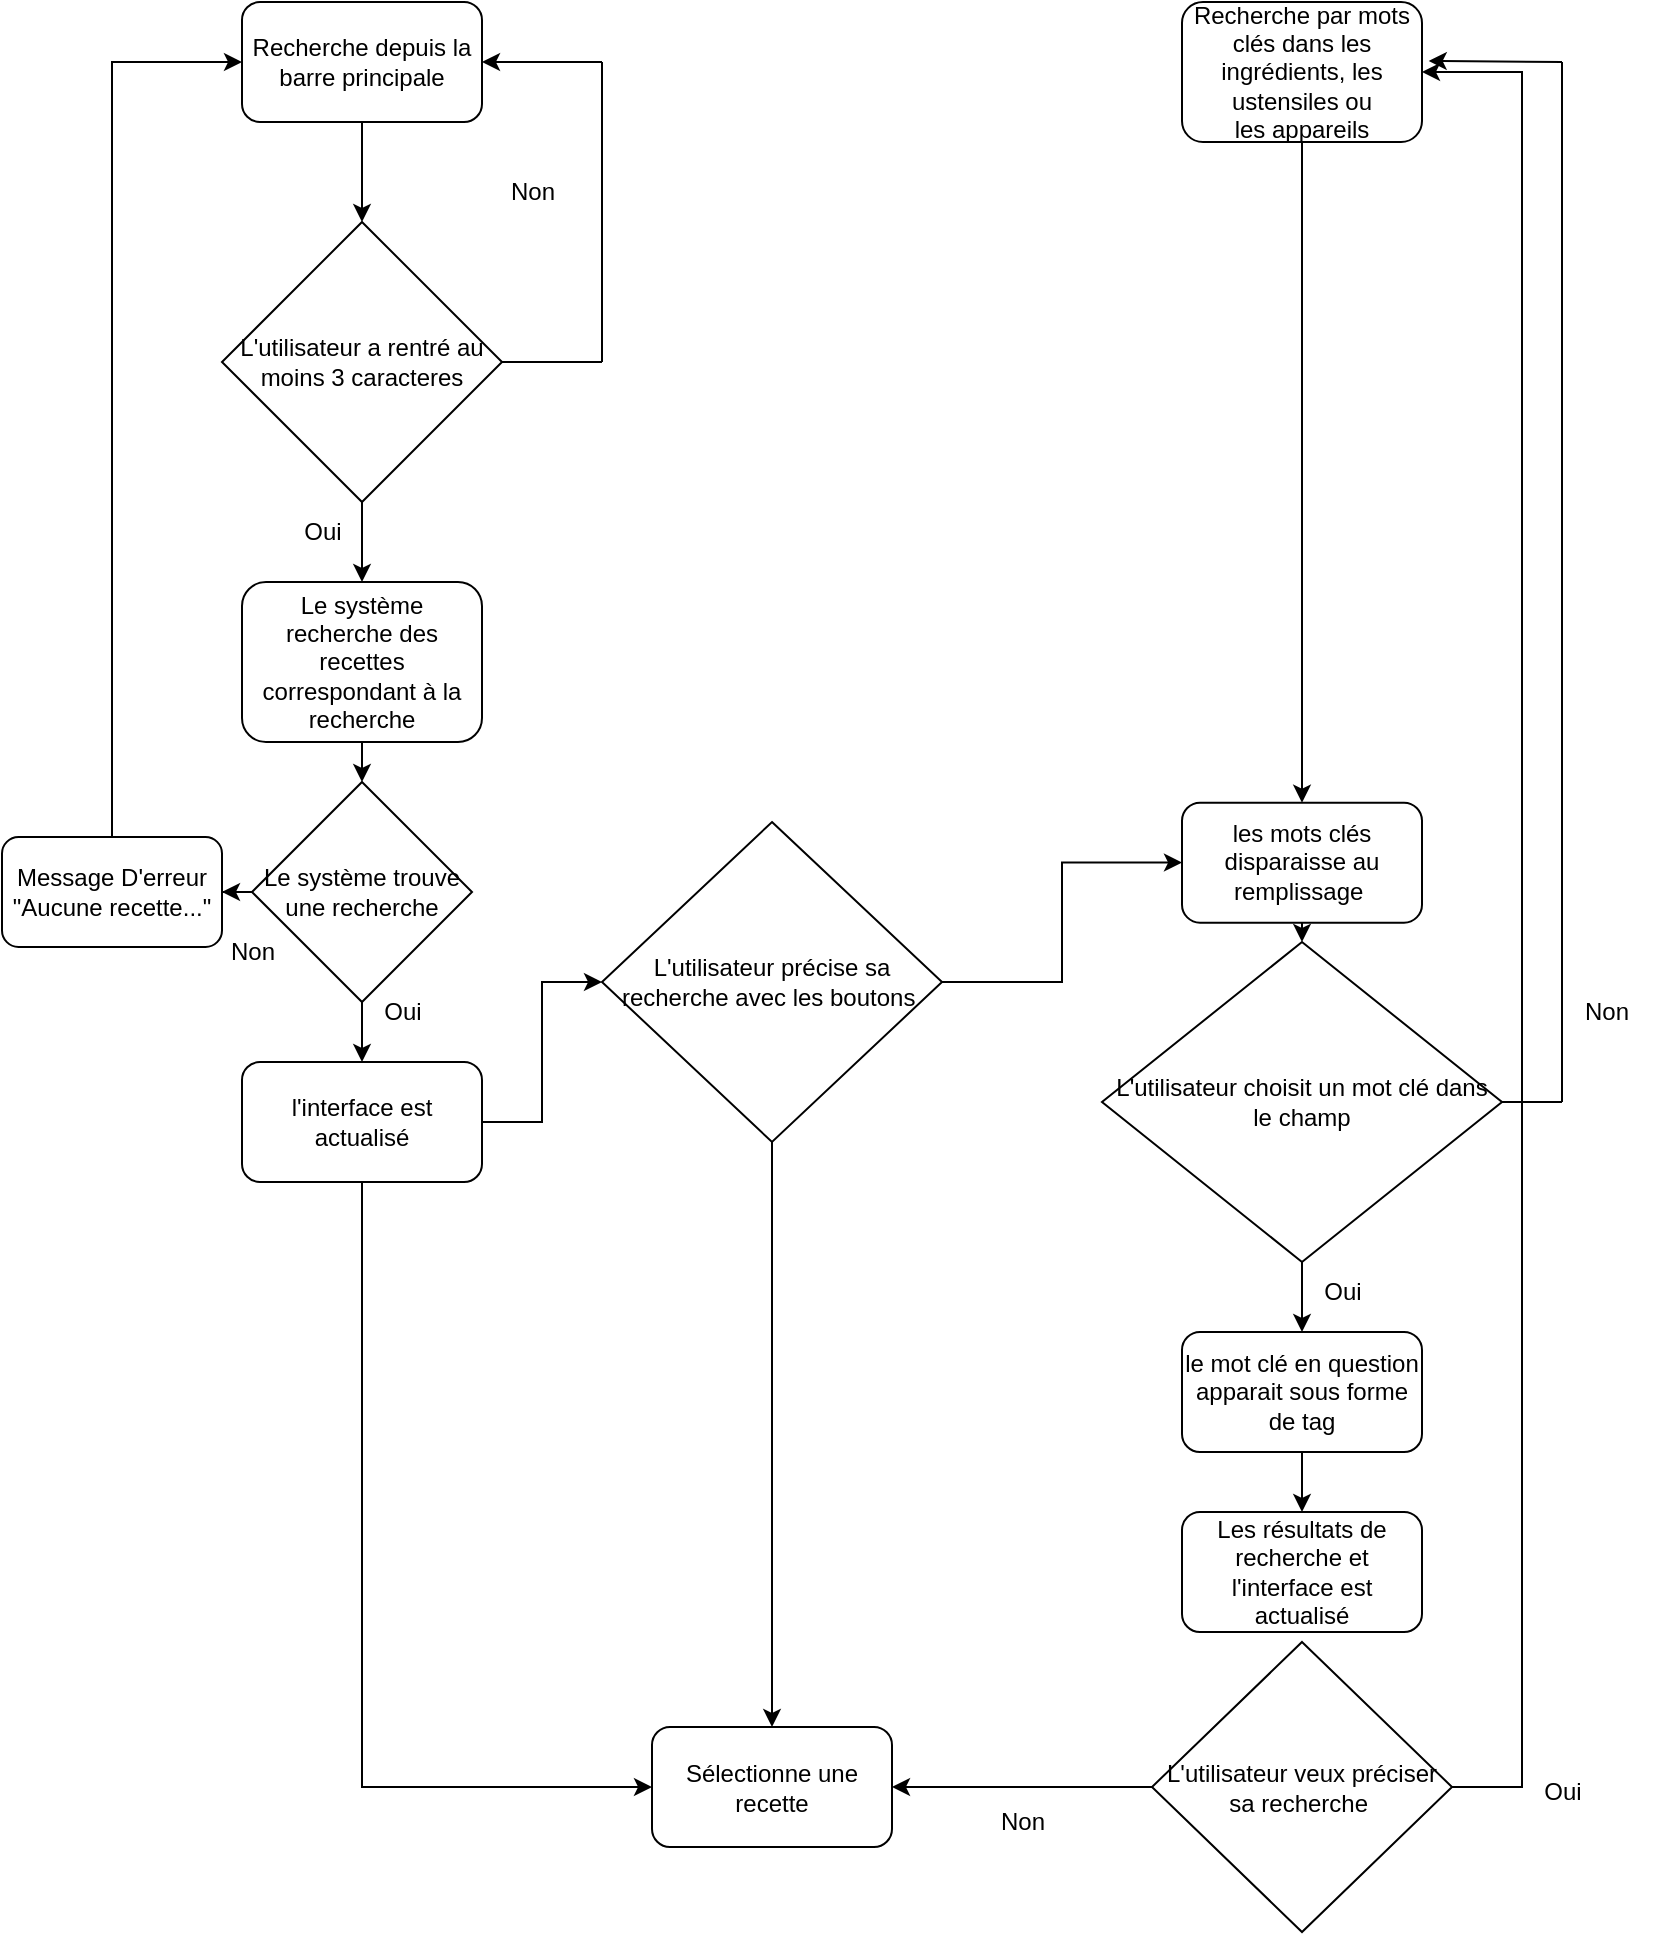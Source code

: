 <mxfile version="20.3.0" type="device"><diagram id="xsVva8Aq2hi3ciiCSaSA" name="Page-1"><mxGraphModel dx="1185" dy="638" grid="1" gridSize="10" guides="1" tooltips="1" connect="1" arrows="1" fold="1" page="1" pageScale="1" pageWidth="827" pageHeight="1169" math="0" shadow="0"><root><mxCell id="0"/><mxCell id="1" parent="0"/><mxCell id="e-Ym0OOlFOXl1KdvHUMm-1" value="Recherche depuis la barre principale" style="rounded=1;whiteSpace=wrap;html=1;" vertex="1" parent="1"><mxGeometry x="120" y="50" width="120" height="60" as="geometry"/></mxCell><mxCell id="e-Ym0OOlFOXl1KdvHUMm-37" style="edgeStyle=orthogonalEdgeStyle;rounded=0;orthogonalLoop=1;jettySize=auto;html=1;entryX=0.5;entryY=0;entryDx=0;entryDy=0;" edge="1" parent="1" source="e-Ym0OOlFOXl1KdvHUMm-2" target="e-Ym0OOlFOXl1KdvHUMm-24"><mxGeometry relative="1" as="geometry"/></mxCell><mxCell id="e-Ym0OOlFOXl1KdvHUMm-2" value="Recherche par mots clés dans les ingrédients, les ustensiles ou&lt;br/&gt;les appareils" style="rounded=1;whiteSpace=wrap;html=1;" vertex="1" parent="1"><mxGeometry x="590" y="50" width="120" height="70" as="geometry"/></mxCell><mxCell id="e-Ym0OOlFOXl1KdvHUMm-3" value="" style="endArrow=classic;html=1;rounded=0;exitX=0.5;exitY=1;exitDx=0;exitDy=0;" edge="1" parent="1" source="e-Ym0OOlFOXl1KdvHUMm-1" target="e-Ym0OOlFOXl1KdvHUMm-4"><mxGeometry width="50" height="50" relative="1" as="geometry"><mxPoint x="490" y="240" as="sourcePoint"/><mxPoint x="180" y="200" as="targetPoint"/></mxGeometry></mxCell><mxCell id="e-Ym0OOlFOXl1KdvHUMm-4" value="L'utilisateur a rentré au moins 3 caracteres" style="rhombus;whiteSpace=wrap;html=1;" vertex="1" parent="1"><mxGeometry x="110" y="160" width="140" height="140" as="geometry"/></mxCell><mxCell id="e-Ym0OOlFOXl1KdvHUMm-5" value="" style="endArrow=classic;html=1;rounded=0;" edge="1" parent="1"><mxGeometry width="50" height="50" relative="1" as="geometry"><mxPoint x="300" y="80" as="sourcePoint"/><mxPoint x="240" y="80" as="targetPoint"/></mxGeometry></mxCell><mxCell id="e-Ym0OOlFOXl1KdvHUMm-6" value="" style="endArrow=none;html=1;rounded=0;" edge="1" parent="1"><mxGeometry width="50" height="50" relative="1" as="geometry"><mxPoint x="300" y="230" as="sourcePoint"/><mxPoint x="300" y="80" as="targetPoint"/></mxGeometry></mxCell><mxCell id="e-Ym0OOlFOXl1KdvHUMm-7" value="" style="endArrow=none;html=1;rounded=0;" edge="1" parent="1"><mxGeometry width="50" height="50" relative="1" as="geometry"><mxPoint x="300" y="230" as="sourcePoint"/><mxPoint x="250" y="230" as="targetPoint"/></mxGeometry></mxCell><mxCell id="e-Ym0OOlFOXl1KdvHUMm-8" value="Non" style="text;html=1;align=center;verticalAlign=middle;resizable=0;points=[];autosize=1;strokeColor=none;fillColor=none;" vertex="1" parent="1"><mxGeometry x="240" y="130" width="50" height="30" as="geometry"/></mxCell><mxCell id="e-Ym0OOlFOXl1KdvHUMm-9" value="" style="endArrow=classic;html=1;rounded=0;exitX=0.5;exitY=1;exitDx=0;exitDy=0;" edge="1" parent="1" source="e-Ym0OOlFOXl1KdvHUMm-4" target="e-Ym0OOlFOXl1KdvHUMm-10"><mxGeometry width="50" height="50" relative="1" as="geometry"><mxPoint x="490" y="290" as="sourcePoint"/><mxPoint x="180" y="370" as="targetPoint"/></mxGeometry></mxCell><mxCell id="e-Ym0OOlFOXl1KdvHUMm-49" style="edgeStyle=orthogonalEdgeStyle;rounded=0;orthogonalLoop=1;jettySize=auto;html=1;exitX=0.5;exitY=1;exitDx=0;exitDy=0;entryX=0.5;entryY=0;entryDx=0;entryDy=0;" edge="1" parent="1" source="e-Ym0OOlFOXl1KdvHUMm-10" target="e-Ym0OOlFOXl1KdvHUMm-48"><mxGeometry relative="1" as="geometry"/></mxCell><mxCell id="e-Ym0OOlFOXl1KdvHUMm-10" value="Le système recherche des recettes correspondant à la recherche" style="rounded=1;whiteSpace=wrap;html=1;" vertex="1" parent="1"><mxGeometry x="120" y="340" width="120" height="80" as="geometry"/></mxCell><mxCell id="e-Ym0OOlFOXl1KdvHUMm-20" style="edgeStyle=orthogonalEdgeStyle;rounded=0;orthogonalLoop=1;jettySize=auto;html=1;entryX=0;entryY=0.5;entryDx=0;entryDy=0;" edge="1" parent="1" source="e-Ym0OOlFOXl1KdvHUMm-15" target="e-Ym0OOlFOXl1KdvHUMm-19"><mxGeometry relative="1" as="geometry"/></mxCell><mxCell id="e-Ym0OOlFOXl1KdvHUMm-59" style="edgeStyle=orthogonalEdgeStyle;rounded=0;orthogonalLoop=1;jettySize=auto;html=1;exitX=0.5;exitY=1;exitDx=0;exitDy=0;entryX=0;entryY=0.5;entryDx=0;entryDy=0;" edge="1" parent="1" source="e-Ym0OOlFOXl1KdvHUMm-15" target="e-Ym0OOlFOXl1KdvHUMm-22"><mxGeometry relative="1" as="geometry"/></mxCell><mxCell id="e-Ym0OOlFOXl1KdvHUMm-15" value="l'interface est actualisé" style="rounded=1;whiteSpace=wrap;html=1;" vertex="1" parent="1"><mxGeometry x="120" y="580" width="120" height="60" as="geometry"/></mxCell><mxCell id="e-Ym0OOlFOXl1KdvHUMm-16" value="Oui" style="text;html=1;align=center;verticalAlign=middle;resizable=0;points=[];autosize=1;strokeColor=none;fillColor=none;" vertex="1" parent="1"><mxGeometry x="140" y="300" width="40" height="30" as="geometry"/></mxCell><mxCell id="e-Ym0OOlFOXl1KdvHUMm-21" style="edgeStyle=orthogonalEdgeStyle;rounded=0;orthogonalLoop=1;jettySize=auto;html=1;exitX=0.5;exitY=1;exitDx=0;exitDy=0;" edge="1" parent="1" source="e-Ym0OOlFOXl1KdvHUMm-19" target="e-Ym0OOlFOXl1KdvHUMm-22"><mxGeometry relative="1" as="geometry"><mxPoint x="385" y="745" as="targetPoint"/><mxPoint x="385" y="665" as="sourcePoint"/></mxGeometry></mxCell><mxCell id="e-Ym0OOlFOXl1KdvHUMm-23" style="edgeStyle=orthogonalEdgeStyle;rounded=0;orthogonalLoop=1;jettySize=auto;html=1;exitX=1;exitY=0.5;exitDx=0;exitDy=0;" edge="1" parent="1" source="e-Ym0OOlFOXl1KdvHUMm-19" target="e-Ym0OOlFOXl1KdvHUMm-24"><mxGeometry relative="1" as="geometry"><mxPoint x="560" y="480.333" as="targetPoint"/></mxGeometry></mxCell><mxCell id="e-Ym0OOlFOXl1KdvHUMm-19" value="L'utilisateur précise sa recherche avec les boutons&amp;nbsp;" style="rhombus;whiteSpace=wrap;html=1;" vertex="1" parent="1"><mxGeometry x="300" y="460" width="170" height="160" as="geometry"/></mxCell><mxCell id="e-Ym0OOlFOXl1KdvHUMm-22" value="Sélectionne une recette" style="rounded=1;whiteSpace=wrap;html=1;" vertex="1" parent="1"><mxGeometry x="325" y="912.5" width="120" height="60" as="geometry"/></mxCell><mxCell id="e-Ym0OOlFOXl1KdvHUMm-39" style="edgeStyle=orthogonalEdgeStyle;rounded=0;orthogonalLoop=1;jettySize=auto;html=1;exitX=0.5;exitY=1;exitDx=0;exitDy=0;entryX=0.5;entryY=0;entryDx=0;entryDy=0;" edge="1" parent="1" source="e-Ym0OOlFOXl1KdvHUMm-24" target="e-Ym0OOlFOXl1KdvHUMm-38"><mxGeometry relative="1" as="geometry"/></mxCell><mxCell id="e-Ym0OOlFOXl1KdvHUMm-24" value="les mots clés disparaisse au remplissage&amp;nbsp;" style="rounded=1;whiteSpace=wrap;html=1;" vertex="1" parent="1"><mxGeometry x="590" y="450.333" width="120" height="60" as="geometry"/></mxCell><mxCell id="e-Ym0OOlFOXl1KdvHUMm-28" value="le mot clé en question apparait sous forme de tag" style="rounded=1;whiteSpace=wrap;html=1;" vertex="1" parent="1"><mxGeometry x="590" y="715" width="120" height="60" as="geometry"/></mxCell><mxCell id="e-Ym0OOlFOXl1KdvHUMm-29" value="Les résultats de recherche et l'interface est actualisé" style="rounded=1;whiteSpace=wrap;html=1;" vertex="1" parent="1"><mxGeometry x="590" y="805" width="120" height="60" as="geometry"/></mxCell><mxCell id="e-Ym0OOlFOXl1KdvHUMm-30" value="" style="endArrow=classic;html=1;rounded=0;exitX=0.5;exitY=1;exitDx=0;exitDy=0;entryX=0.5;entryY=0;entryDx=0;entryDy=0;" edge="1" parent="1" source="e-Ym0OOlFOXl1KdvHUMm-28" target="e-Ym0OOlFOXl1KdvHUMm-29"><mxGeometry width="50" height="50" relative="1" as="geometry"><mxPoint x="620" y="665" as="sourcePoint"/><mxPoint x="670" y="615" as="targetPoint"/></mxGeometry></mxCell><mxCell id="e-Ym0OOlFOXl1KdvHUMm-40" style="edgeStyle=orthogonalEdgeStyle;rounded=0;orthogonalLoop=1;jettySize=auto;html=1;exitX=0.5;exitY=1;exitDx=0;exitDy=0;entryX=0.5;entryY=0;entryDx=0;entryDy=0;" edge="1" parent="1" source="e-Ym0OOlFOXl1KdvHUMm-38" target="e-Ym0OOlFOXl1KdvHUMm-28"><mxGeometry relative="1" as="geometry"/></mxCell><mxCell id="e-Ym0OOlFOXl1KdvHUMm-38" value="L'utilisateur choisit un mot clé dans le champ" style="rhombus;whiteSpace=wrap;html=1;" vertex="1" parent="1"><mxGeometry x="550" y="520" width="200" height="160" as="geometry"/></mxCell><mxCell id="e-Ym0OOlFOXl1KdvHUMm-41" value="" style="endArrow=none;html=1;rounded=0;exitX=1;exitY=0.5;exitDx=0;exitDy=0;" edge="1" parent="1" source="e-Ym0OOlFOXl1KdvHUMm-38"><mxGeometry width="50" height="50" relative="1" as="geometry"><mxPoint x="520" y="580" as="sourcePoint"/><mxPoint x="780" y="600" as="targetPoint"/></mxGeometry></mxCell><mxCell id="e-Ym0OOlFOXl1KdvHUMm-42" value="" style="endArrow=none;html=1;rounded=0;" edge="1" parent="1"><mxGeometry width="50" height="50" relative="1" as="geometry"><mxPoint x="780" y="600" as="sourcePoint"/><mxPoint x="780" y="80" as="targetPoint"/></mxGeometry></mxCell><mxCell id="e-Ym0OOlFOXl1KdvHUMm-44" value="" style="endArrow=classic;html=1;rounded=0;entryX=1.028;entryY=0.421;entryDx=0;entryDy=0;entryPerimeter=0;" edge="1" parent="1" target="e-Ym0OOlFOXl1KdvHUMm-2"><mxGeometry width="50" height="50" relative="1" as="geometry"><mxPoint x="780" y="80" as="sourcePoint"/><mxPoint x="570" y="200" as="targetPoint"/></mxGeometry></mxCell><mxCell id="e-Ym0OOlFOXl1KdvHUMm-45" value="Oui" style="text;html=1;align=center;verticalAlign=middle;resizable=0;points=[];autosize=1;strokeColor=none;fillColor=none;" vertex="1" parent="1"><mxGeometry x="650" y="680" width="40" height="30" as="geometry"/></mxCell><mxCell id="e-Ym0OOlFOXl1KdvHUMm-46" value="Non" style="text;html=1;align=center;verticalAlign=middle;resizable=0;points=[];autosize=1;strokeColor=none;fillColor=none;" vertex="1" parent="1"><mxGeometry x="777" y="540" width="50" height="30" as="geometry"/></mxCell><mxCell id="e-Ym0OOlFOXl1KdvHUMm-50" style="edgeStyle=orthogonalEdgeStyle;rounded=0;orthogonalLoop=1;jettySize=auto;html=1;exitX=0.5;exitY=1;exitDx=0;exitDy=0;entryX=0.5;entryY=0;entryDx=0;entryDy=0;" edge="1" parent="1" source="e-Ym0OOlFOXl1KdvHUMm-48" target="e-Ym0OOlFOXl1KdvHUMm-15"><mxGeometry relative="1" as="geometry"/></mxCell><mxCell id="e-Ym0OOlFOXl1KdvHUMm-53" style="edgeStyle=orthogonalEdgeStyle;rounded=0;orthogonalLoop=1;jettySize=auto;html=1;exitX=0;exitY=0.5;exitDx=0;exitDy=0;" edge="1" parent="1" source="e-Ym0OOlFOXl1KdvHUMm-48" target="e-Ym0OOlFOXl1KdvHUMm-52"><mxGeometry relative="1" as="geometry"/></mxCell><mxCell id="e-Ym0OOlFOXl1KdvHUMm-48" value="Le système trouve une recherche" style="rhombus;whiteSpace=wrap;html=1;" vertex="1" parent="1"><mxGeometry x="125" y="440" width="110" height="110" as="geometry"/></mxCell><mxCell id="e-Ym0OOlFOXl1KdvHUMm-56" style="edgeStyle=orthogonalEdgeStyle;rounded=0;orthogonalLoop=1;jettySize=auto;html=1;exitX=0.5;exitY=0;exitDx=0;exitDy=0;entryX=0;entryY=0.5;entryDx=0;entryDy=0;" edge="1" parent="1" source="e-Ym0OOlFOXl1KdvHUMm-52" target="e-Ym0OOlFOXl1KdvHUMm-1"><mxGeometry relative="1" as="geometry"/></mxCell><mxCell id="e-Ym0OOlFOXl1KdvHUMm-52" value="Message D'erreur&lt;br&gt;&quot;Aucune recette...&quot;" style="rounded=1;whiteSpace=wrap;html=1;" vertex="1" parent="1"><mxGeometry y="467.5" width="110" height="55" as="geometry"/></mxCell><mxCell id="e-Ym0OOlFOXl1KdvHUMm-54" value="Non" style="text;html=1;align=center;verticalAlign=middle;resizable=0;points=[];autosize=1;strokeColor=none;fillColor=none;" vertex="1" parent="1"><mxGeometry x="100" y="510" width="50" height="30" as="geometry"/></mxCell><mxCell id="e-Ym0OOlFOXl1KdvHUMm-55" value="Oui" style="text;html=1;align=center;verticalAlign=middle;resizable=0;points=[];autosize=1;strokeColor=none;fillColor=none;" vertex="1" parent="1"><mxGeometry x="180" y="540" width="40" height="30" as="geometry"/></mxCell><mxCell id="e-Ym0OOlFOXl1KdvHUMm-58" style="edgeStyle=orthogonalEdgeStyle;rounded=0;orthogonalLoop=1;jettySize=auto;html=1;exitX=0;exitY=0.5;exitDx=0;exitDy=0;entryX=1;entryY=0.5;entryDx=0;entryDy=0;" edge="1" parent="1" source="e-Ym0OOlFOXl1KdvHUMm-57" target="e-Ym0OOlFOXl1KdvHUMm-22"><mxGeometry relative="1" as="geometry"/></mxCell><mxCell id="e-Ym0OOlFOXl1KdvHUMm-60" style="edgeStyle=orthogonalEdgeStyle;rounded=0;orthogonalLoop=1;jettySize=auto;html=1;exitX=1;exitY=0.5;exitDx=0;exitDy=0;entryX=1;entryY=0.5;entryDx=0;entryDy=0;" edge="1" parent="1" source="e-Ym0OOlFOXl1KdvHUMm-57" target="e-Ym0OOlFOXl1KdvHUMm-2"><mxGeometry relative="1" as="geometry"><Array as="points"><mxPoint x="760" y="943"/><mxPoint x="760" y="85"/></Array></mxGeometry></mxCell><mxCell id="e-Ym0OOlFOXl1KdvHUMm-57" value="L'utilisateur veux préciser sa recherche&amp;nbsp;" style="rhombus;whiteSpace=wrap;html=1;" vertex="1" parent="1"><mxGeometry x="575" y="870" width="150" height="145" as="geometry"/></mxCell><mxCell id="e-Ym0OOlFOXl1KdvHUMm-61" value="Oui" style="text;html=1;align=center;verticalAlign=middle;resizable=0;points=[];autosize=1;strokeColor=none;fillColor=none;" vertex="1" parent="1"><mxGeometry x="760" y="930" width="40" height="30" as="geometry"/></mxCell><mxCell id="e-Ym0OOlFOXl1KdvHUMm-62" value="Non" style="text;html=1;align=center;verticalAlign=middle;resizable=0;points=[];autosize=1;strokeColor=none;fillColor=none;" vertex="1" parent="1"><mxGeometry x="485" y="945" width="50" height="30" as="geometry"/></mxCell></root></mxGraphModel></diagram></mxfile>